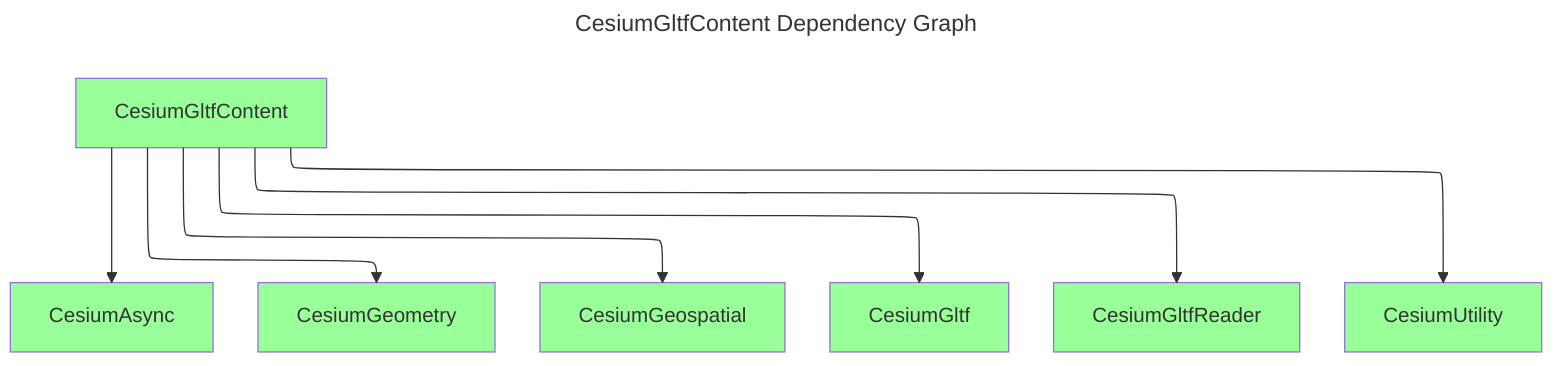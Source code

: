 ---
comment: This file was generated by dep-graph-gen. DO NOT EDIT THIS FILE!
config:
  layout: elk
title: CesiumGltfContent Dependency Graph
---
graph TD
  classDef dependencyNode fill:#fff,stroke:#ccc,color:#666
  classDef libraryNode fill:#9f9
  CesiumGltfContent[CesiumGltfContent] --> CesiumAsync[CesiumAsync]
  CesiumGltfContent[CesiumGltfContent] --> CesiumGeometry[CesiumGeometry]
  CesiumGltfContent[CesiumGltfContent] --> CesiumGeospatial[CesiumGeospatial]
  CesiumGltfContent[CesiumGltfContent] --> CesiumGltf[CesiumGltf]
  CesiumGltfContent[CesiumGltfContent] --> CesiumGltfReader[CesiumGltfReader]
  CesiumGltfContent[CesiumGltfContent] --> CesiumUtility[CesiumUtility]
  class CesiumAsync,CesiumGeometry,CesiumGeospatial,CesiumGltf,CesiumGltfReader,CesiumUtility,CesiumGltfContent libraryNode